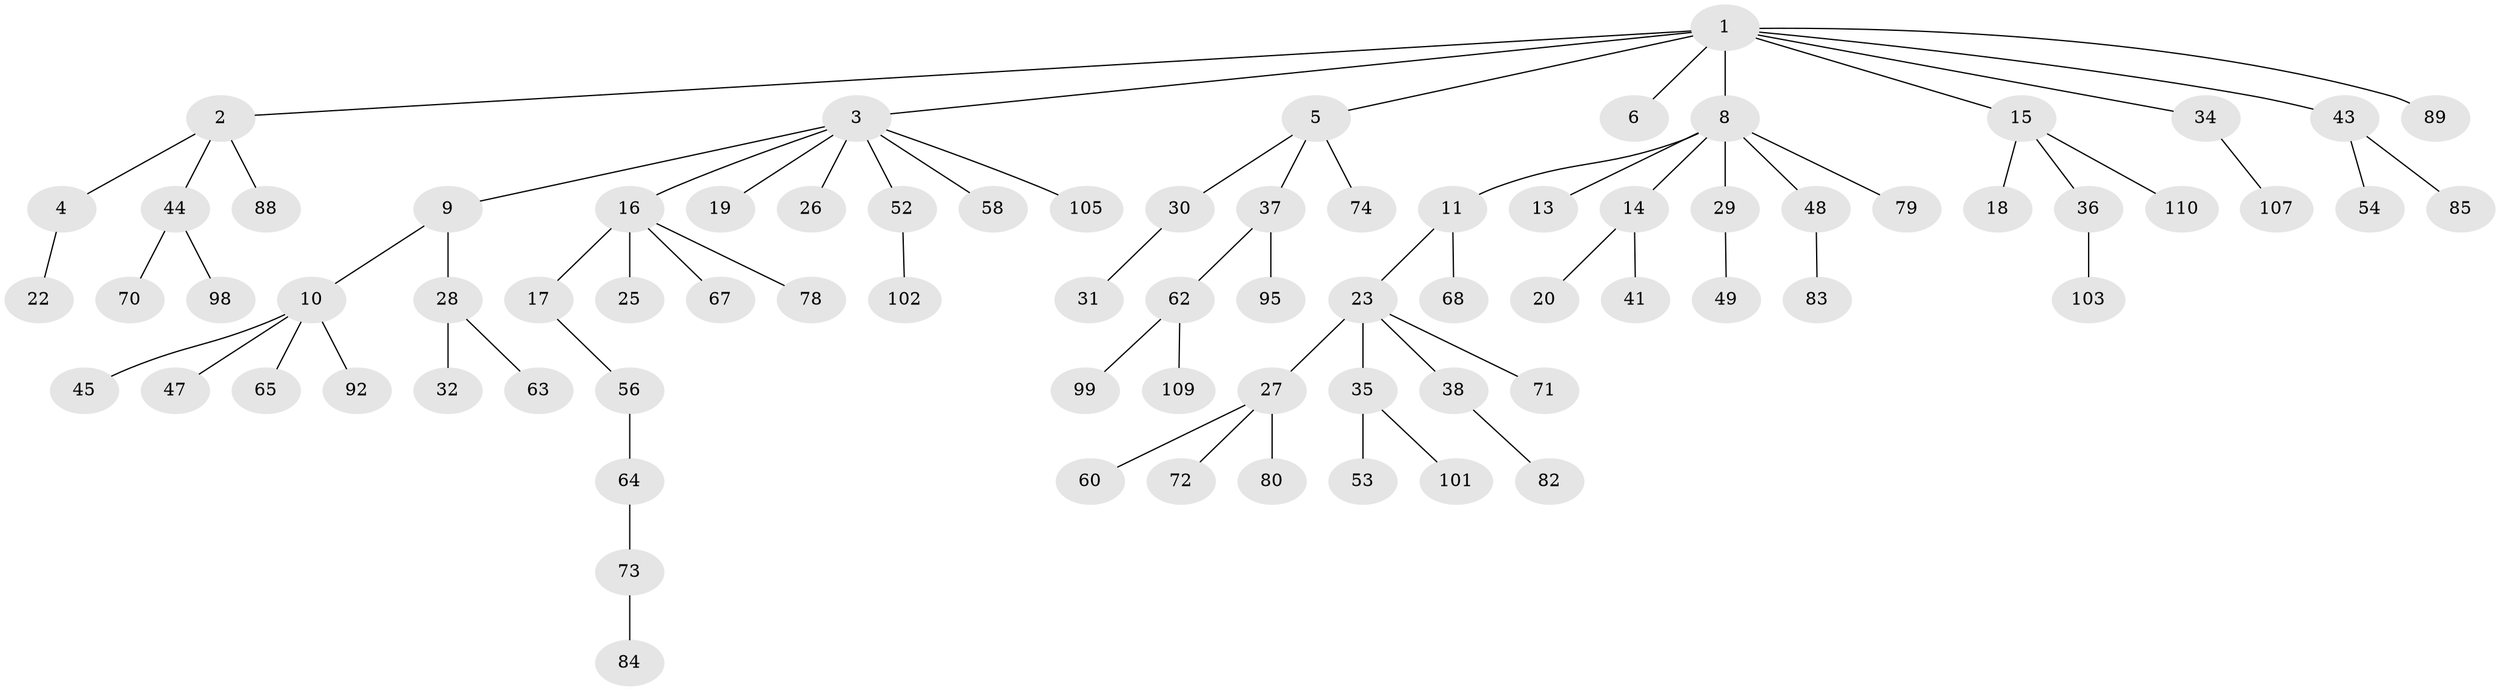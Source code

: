 // Generated by graph-tools (version 1.1) at 2025/52/02/27/25 19:52:12]
// undirected, 77 vertices, 76 edges
graph export_dot {
graph [start="1"]
  node [color=gray90,style=filled];
  1 [super="+55"];
  2 [super="+7"];
  3 [super="+12"];
  4 [super="+77"];
  5 [super="+86"];
  6;
  8 [super="+40"];
  9;
  10 [super="+46"];
  11 [super="+57"];
  13;
  14;
  15 [super="+81"];
  16 [super="+61"];
  17 [super="+21"];
  18;
  19 [super="+106"];
  20 [super="+50"];
  22;
  23 [super="+24"];
  25;
  26 [super="+42"];
  27 [super="+33"];
  28 [super="+59"];
  29 [super="+90"];
  30 [super="+66"];
  31 [super="+75"];
  32;
  34 [super="+104"];
  35;
  36 [super="+96"];
  37 [super="+69"];
  38 [super="+39"];
  41;
  43 [super="+51"];
  44 [super="+76"];
  45 [super="+111"];
  47;
  48;
  49;
  52 [super="+87"];
  53;
  54;
  56;
  58;
  60;
  62 [super="+94"];
  63;
  64 [super="+93"];
  65 [super="+97"];
  67;
  68;
  70 [super="+108"];
  71;
  72;
  73 [super="+100"];
  74;
  78;
  79;
  80;
  82;
  83 [super="+91"];
  84;
  85;
  88;
  89;
  92;
  95;
  98;
  99;
  101;
  102;
  103;
  105;
  107;
  109;
  110;
  1 -- 2;
  1 -- 3;
  1 -- 5;
  1 -- 6;
  1 -- 8;
  1 -- 15;
  1 -- 34;
  1 -- 43;
  1 -- 89;
  2 -- 4;
  2 -- 44;
  2 -- 88;
  3 -- 9;
  3 -- 16;
  3 -- 19;
  3 -- 52;
  3 -- 58;
  3 -- 105;
  3 -- 26;
  4 -- 22;
  5 -- 30;
  5 -- 37;
  5 -- 74;
  8 -- 11;
  8 -- 13;
  8 -- 14;
  8 -- 29;
  8 -- 48;
  8 -- 79;
  9 -- 10;
  9 -- 28;
  10 -- 45;
  10 -- 47;
  10 -- 65;
  10 -- 92;
  11 -- 23;
  11 -- 68;
  14 -- 20;
  14 -- 41;
  15 -- 18;
  15 -- 36;
  15 -- 110;
  16 -- 17;
  16 -- 25;
  16 -- 67;
  16 -- 78;
  17 -- 56;
  23 -- 27;
  23 -- 35;
  23 -- 71;
  23 -- 38;
  27 -- 60;
  27 -- 72;
  27 -- 80;
  28 -- 32;
  28 -- 63;
  29 -- 49;
  30 -- 31;
  34 -- 107;
  35 -- 53;
  35 -- 101;
  36 -- 103;
  37 -- 62;
  37 -- 95;
  38 -- 82;
  43 -- 54;
  43 -- 85;
  44 -- 70;
  44 -- 98;
  48 -- 83;
  52 -- 102;
  56 -- 64;
  62 -- 99;
  62 -- 109;
  64 -- 73;
  73 -- 84;
}
